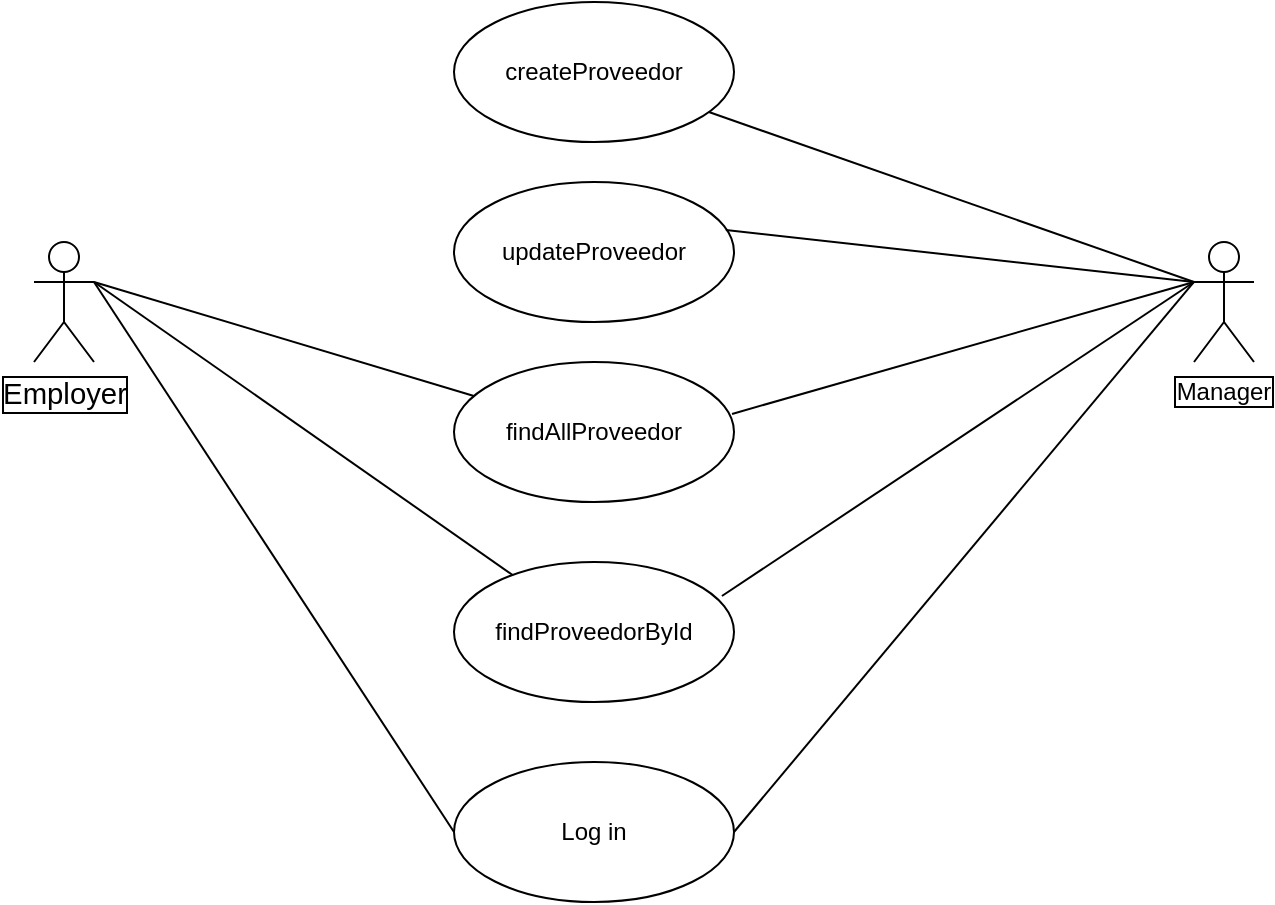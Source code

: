 <mxfile version="17.4.2" type="device"><diagram id="XOhSpiOlZMQCnTmVPD0Z" name="Página-1"><mxGraphModel dx="1695" dy="563" grid="1" gridSize="10" guides="1" tooltips="1" connect="1" arrows="1" fold="1" page="1" pageScale="1" pageWidth="827" pageHeight="1169" math="0" shadow="0"><root><mxCell id="0"/><mxCell id="1" parent="0"/><mxCell id="VlJhqlG27nx29SAmzFdp-1" value="Manager" style="shape=umlActor;verticalLabelPosition=bottom;verticalAlign=top;labelPosition=center;align=center;whiteSpace=wrap;fontStyle=0;labelBorderColor=default;" parent="1" vertex="1"><mxGeometry x="300" y="230" width="30" height="60" as="geometry"/></mxCell><mxCell id="VlJhqlG27nx29SAmzFdp-10" value="&lt;span lang=&quot;EN-US&quot; class=&quot;TextRun SCXW239540999 BCX0&quot; style=&quot;animation: 0s ease 0s 1 normal none running none ; appearance: none ; backface-visibility: visible ; background: none 0% 0% / auto repeat scroll padding-box border-box rgba(0 , 0 , 0 , 0) ; border-color: rgb(0 , 0 , 0) ; border-collapse: collapse ; border-width: 0px ; border-style: none ; border-spacing: 0px ; border-radius: 0px ; box-shadow: none ; box-sizing: content-box ; caption-side: top ; clear: none ; clip: auto ; content: normal ; cursor: text ; direction: ltr ; display: inline ; empty-cells: show ; float: none ; font-family: &amp;#34;wordvisi_msfontservice&amp;#34; , &amp;#34;arial&amp;#34; , &amp;#34;arial_embeddedfont&amp;#34; , &amp;#34;arial_msfontservice&amp;#34; , sans-serif ; font-size: 14.667px ; height: auto ; line-height: 17.267px ; list-style: outside none disc ; margin: 0px ; max-height: none ; max-width: none ; min-height: 0px ; min-width: 0px ; opacity: 1 ; outline: rgb(0 , 0 , 0) none 0px ; overflow: visible ; overflow-wrap: break-word ; padding: 0px ; perspective: none ; perspective-origin: 0px 0px ; position: static ; resize: none ; speak: normal ; table-layout: auto ; text-align: justify ; text-overflow: clip ; text-shadow: none ; transform: none ; transform-origin: 0px 0px ; transform-style: flat ; transition: all 0s ease 0s ; unicode-bidi: normal ; vertical-align: baseline ; visibility: visible ; width: auto ; word-break: normal ; z-index: auto ; zoom: 1&quot;&gt;&lt;span class=&quot;NormalTextRun SCXW239540999 BCX0&quot;&gt;Employer&lt;/span&gt;&lt;/span&gt;" style="shape=umlActor;verticalLabelPosition=bottom;verticalAlign=top;html=1;labelPosition=center;align=center;labelBorderColor=default;" parent="1" vertex="1"><mxGeometry x="-280" y="230" width="30" height="60" as="geometry"/></mxCell><mxCell id="VlJhqlG27nx29SAmzFdp-14" value="" style="endArrow=none;html=1;rounded=0;exitX=1;exitY=0.333;exitDx=0;exitDy=0;exitPerimeter=0;" parent="1" source="VlJhqlG27nx29SAmzFdp-10" target="VlJhqlG27nx29SAmzFdp-28" edge="1"><mxGeometry relative="1" as="geometry"><mxPoint x="440" y="309.997" as="sourcePoint"/><mxPoint x="378.04" y="198.02" as="targetPoint"/></mxGeometry></mxCell><mxCell id="VlJhqlG27nx29SAmzFdp-26" value="createProveedor" style="ellipse;whiteSpace=wrap;html=1;" parent="1" vertex="1"><mxGeometry x="-70" y="110" width="140" height="70" as="geometry"/></mxCell><mxCell id="VlJhqlG27nx29SAmzFdp-27" value="updateProveedor" style="ellipse;whiteSpace=wrap;html=1;" parent="1" vertex="1"><mxGeometry x="-70" y="200" width="140" height="70" as="geometry"/></mxCell><mxCell id="VlJhqlG27nx29SAmzFdp-28" value="findAllProveedor" style="ellipse;whiteSpace=wrap;html=1;" parent="1" vertex="1"><mxGeometry x="-70" y="290" width="140" height="70" as="geometry"/></mxCell><mxCell id="VlJhqlG27nx29SAmzFdp-30" value="" style="endArrow=none;html=1;rounded=0;exitX=0;exitY=0.333;exitDx=0;exitDy=0;exitPerimeter=0;" parent="1" source="VlJhqlG27nx29SAmzFdp-1" target="VlJhqlG27nx29SAmzFdp-26" edge="1"><mxGeometry relative="1" as="geometry"><mxPoint x="-31.96" y="279.997" as="sourcePoint"/><mxPoint x="120.0" y="170.76" as="targetPoint"/></mxGeometry></mxCell><mxCell id="VlJhqlG27nx29SAmzFdp-31" value="" style="endArrow=none;html=1;rounded=0;exitX=0;exitY=0.333;exitDx=0;exitDy=0;exitPerimeter=0;entryX=0.971;entryY=0.343;entryDx=0;entryDy=0;entryPerimeter=0;" parent="1" source="VlJhqlG27nx29SAmzFdp-1" target="VlJhqlG27nx29SAmzFdp-27" edge="1"><mxGeometry relative="1" as="geometry"><mxPoint x="100" y="300" as="sourcePoint"/><mxPoint x="27.911" y="217.097" as="targetPoint"/></mxGeometry></mxCell><mxCell id="VlJhqlG27nx29SAmzFdp-32" value="" style="endArrow=none;html=1;rounded=0;entryX=0.993;entryY=0.371;entryDx=0;entryDy=0;entryPerimeter=0;exitX=0;exitY=0.333;exitDx=0;exitDy=0;exitPerimeter=0;" parent="1" target="VlJhqlG27nx29SAmzFdp-28" edge="1" source="VlJhqlG27nx29SAmzFdp-1"><mxGeometry relative="1" as="geometry"><mxPoint x="290" y="240" as="sourcePoint"/><mxPoint x="20.001" y="249.997" as="targetPoint"/></mxGeometry></mxCell><mxCell id="yAXqwNqEND2ARFKc8Yi1-1" value="Log in" style="ellipse;whiteSpace=wrap;html=1;" vertex="1" parent="1"><mxGeometry x="-70" y="490" width="140" height="70" as="geometry"/></mxCell><mxCell id="yAXqwNqEND2ARFKc8Yi1-2" value="" style="endArrow=none;html=1;rounded=0;entryX=1;entryY=0.5;entryDx=0;entryDy=0;exitX=0;exitY=0.333;exitDx=0;exitDy=0;exitPerimeter=0;" edge="1" parent="1" source="VlJhqlG27nx29SAmzFdp-1" target="yAXqwNqEND2ARFKc8Yi1-1"><mxGeometry relative="1" as="geometry"><mxPoint x="290" y="240" as="sourcePoint"/><mxPoint x="290" y="255" as="targetPoint"/></mxGeometry></mxCell><mxCell id="yAXqwNqEND2ARFKc8Yi1-3" value="" style="endArrow=none;html=1;rounded=0;entryX=1;entryY=0.333;entryDx=0;entryDy=0;entryPerimeter=0;exitX=0;exitY=0.5;exitDx=0;exitDy=0;" edge="1" parent="1" source="yAXqwNqEND2ARFKc8Yi1-1" target="VlJhqlG27nx29SAmzFdp-10"><mxGeometry relative="1" as="geometry"><mxPoint x="420" y="440" as="sourcePoint"/><mxPoint x="564" y="322.5" as="targetPoint"/></mxGeometry></mxCell><mxCell id="yAXqwNqEND2ARFKc8Yi1-4" value="findProveedorById" style="ellipse;whiteSpace=wrap;html=1;" vertex="1" parent="1"><mxGeometry x="-70" y="390" width="140" height="70" as="geometry"/></mxCell><mxCell id="yAXqwNqEND2ARFKc8Yi1-5" value="" style="endArrow=none;html=1;rounded=0;entryX=0.957;entryY=0.243;entryDx=0;entryDy=0;entryPerimeter=0;exitX=0;exitY=0.333;exitDx=0;exitDy=0;exitPerimeter=0;" edge="1" parent="1" source="VlJhqlG27nx29SAmzFdp-1" target="yAXqwNqEND2ARFKc8Yi1-4"><mxGeometry relative="1" as="geometry"><mxPoint x="290" y="240" as="sourcePoint"/><mxPoint y="420" as="targetPoint"/></mxGeometry></mxCell><mxCell id="yAXqwNqEND2ARFKc8Yi1-7" value="" style="endArrow=none;html=1;rounded=0;entryX=1;entryY=0.333;entryDx=0;entryDy=0;entryPerimeter=0;" edge="1" parent="1" source="yAXqwNqEND2ARFKc8Yi1-4" target="VlJhqlG27nx29SAmzFdp-10"><mxGeometry relative="1" as="geometry"><mxPoint x="-140" y="545" as="sourcePoint"/><mxPoint x="-240" y="260" as="targetPoint"/></mxGeometry></mxCell></root></mxGraphModel></diagram></mxfile>